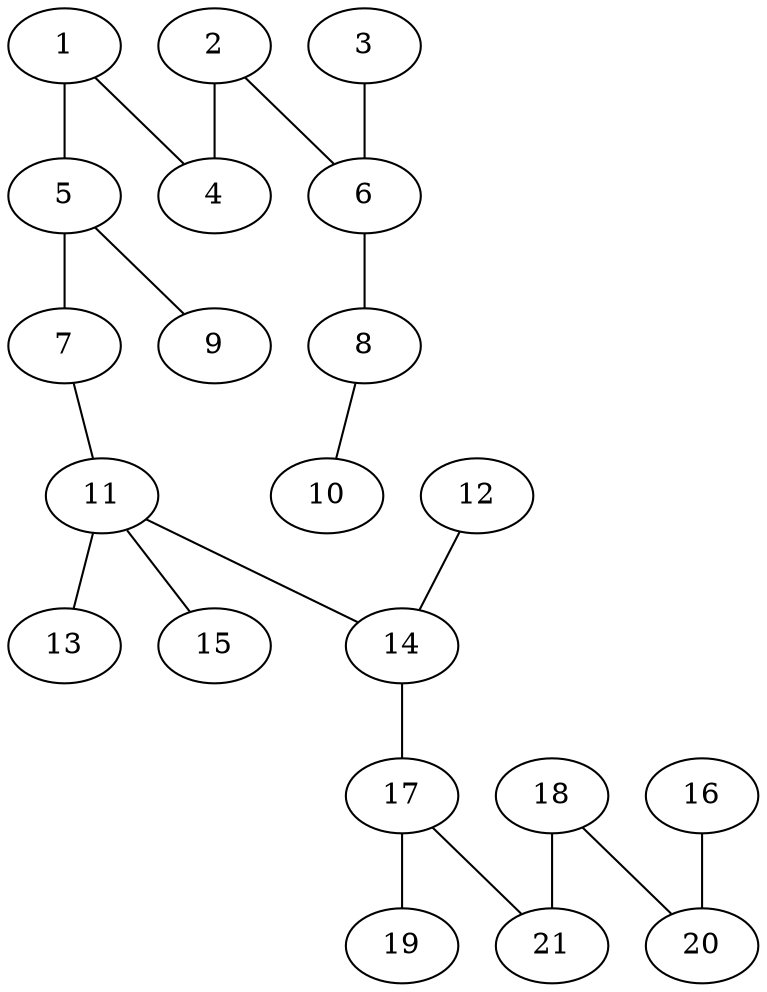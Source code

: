 graph prims {
	1 -- 4	[Weight=3];
	1 -- 5	[Weight=2];
	2 -- 4	[Weight=5];
	2 -- 6	[Weight=5];
	3 -- 6	[Weight=6];
	5 -- 7	[Weight=3];
	5 -- 9	[Weight=3];
	6 -- 8	[Weight=3];
	7 -- 11	[Weight=2];
	8 -- 10	[Weight=3];
	11 -- 13	[Weight=5];
	11 -- 14	[Weight=7];
	11 -- 15	[Weight=3];
	12 -- 14	[Weight=7];
	14 -- 17	[Weight=2];
	16 -- 20	[Weight=6];
	17 -- 19	[Weight=6];
	17 -- 21	[Weight=2];
	18 -- 20	[Weight=2];
	18 -- 21	[Weight=3];
}
